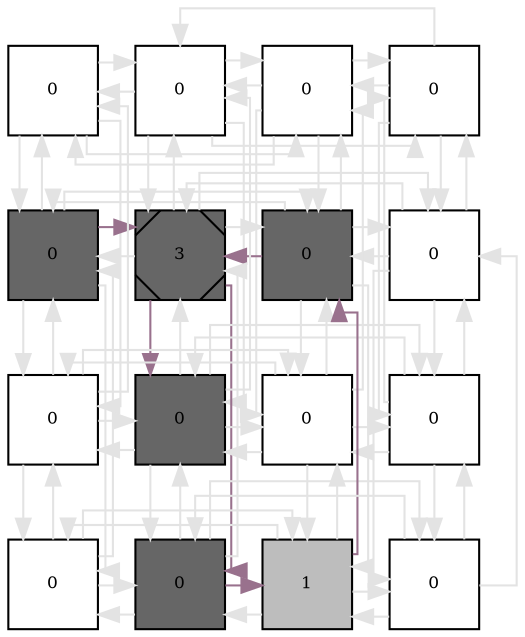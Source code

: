 digraph layout  {
rankdir=TB;
splines=ortho;
node [fixedsize=false, style=filled, width="0.6"];
edge [constraint=false];
0 [fillcolor="#FFFFFF", fontsize=8, label=0, shape=square, tooltip="name: None,\nin_degree: 4,\nout_degree: 4"];
1 [fillcolor="#FFFFFF", fontsize=8, label=0, shape=square, tooltip="name: None,\nin_degree: 5,\nout_degree: 5"];
2 [fillcolor="#FFFFFF", fontsize=8, label=0, shape=square, tooltip="name: None,\nin_degree: 5,\nout_degree: 5"];
3 [fillcolor="#FFFFFF", fontsize=8, label=0, shape=square, tooltip="name: None,\nin_degree: 4,\nout_degree: 4"];
4 [fillcolor="#666666", fontsize=8, label=0, shape=square, tooltip="name:  CcrM ,\nin_degree: 5,\nout_degree: 5"];
5 [fillcolor="#666666", fontsize=8, label=3, shape=Msquare, tooltip="name:  SciP ,\nin_degree: 6,\nout_degree: 6"];
6 [fillcolor="#666666", fontsize=8, label=0, shape=square, tooltip="name:  CtrA ,\nin_degree: 6,\nout_degree: 6"];
7 [fillcolor="#FFFFFF", fontsize=8, label=0, shape=square, tooltip="name: None,\nin_degree: 5,\nout_degree: 5"];
8 [fillcolor="#FFFFFF", fontsize=8, label=0, shape=square, tooltip="name: None,\nin_degree: 5,\nout_degree: 5"];
9 [fillcolor="#666666", fontsize=8, label=0, shape=square, tooltip="name:  DnaA ,\nin_degree: 6,\nout_degree: 6"];
10 [fillcolor="#FFFFFF", fontsize=8, label=0, shape=square, tooltip="name: None,\nin_degree: 6,\nout_degree: 6"];
11 [fillcolor="#FFFFFF", fontsize=8, label=0, shape=square, tooltip="name: None,\nin_degree: 5,\nout_degree: 5"];
12 [fillcolor="#FFFFFF", fontsize=8, label=0, shape=square, tooltip="name: None,\nin_degree: 4,\nout_degree: 4"];
13 [fillcolor="#666666", fontsize=8, label=0, shape=square, tooltip="name:  GcrA ,\nin_degree: 5,\nout_degree: 5"];
14 [fillcolor="#bdbdbd", fontsize=8, label=1, shape=square, tooltip="name: None,\nin_degree: 5,\nout_degree: 5"];
15 [fillcolor="#FFFFFF", fontsize=8, label=0, shape=square, tooltip="name: None,\nin_degree: 4,\nout_degree: 4"];
0 -> 1  [color=grey89, style="penwidth(0.1)", tooltip=" ", weight=1];
0 -> 4  [color=grey89, style="penwidth(0.1)", tooltip=" ", weight=1];
0 -> 8  [color=grey89, style="penwidth(0.1)", tooltip=" ", weight=1];
0 -> 2  [color=grey89, style="penwidth(0.1)", tooltip=" ", weight=1];
1 -> 0  [color=grey89, style="penwidth(0.1)", tooltip=" ", weight=1];
1 -> 2  [color=grey89, style="penwidth(0.1)", tooltip=" ", weight=1];
1 -> 5  [color=grey89, style="penwidth(0.1)", tooltip=" ", weight=1];
1 -> 9  [color=grey89, style="penwidth(0.1)", tooltip=" ", weight=1];
1 -> 3  [color=grey89, style="penwidth(0.1)", tooltip=" ", weight=1];
2 -> 1  [color=grey89, style="penwidth(0.1)", tooltip=" ", weight=1];
2 -> 3  [color=grey89, style="penwidth(0.1)", tooltip=" ", weight=1];
2 -> 6  [color=grey89, style="penwidth(0.1)", tooltip=" ", weight=1];
2 -> 10  [color=grey89, style="penwidth(0.1)", tooltip=" ", weight=1];
2 -> 0  [color=grey89, style="penwidth(0.1)", tooltip=" ", weight=1];
3 -> 2  [color=grey89, style="penwidth(0.1)", tooltip=" ", weight=1];
3 -> 7  [color=grey89, style="penwidth(0.1)", tooltip=" ", weight=1];
3 -> 11  [color=grey89, style="penwidth(0.1)", tooltip=" ", weight=1];
3 -> 1  [color=grey89, style="penwidth(0.1)", tooltip=" ", weight=1];
4 -> 0  [color=grey89, style="penwidth(0.1)", tooltip=" ", weight=1];
4 -> 5  [color="#99718D", style="penwidth(0.1)", tooltip="4( CcrM ) to 9( DnaA )", weight=1];
4 -> 8  [color=grey89, style="penwidth(0.1)", tooltip=" ", weight=1];
4 -> 12  [color=grey89, style="penwidth(0.1)", tooltip=" ", weight=1];
4 -> 6  [color=grey89, style="penwidth(0.1)", tooltip=" ", weight=1];
5 -> 1  [color=grey89, style="penwidth(0.1)", tooltip=" ", weight=1];
5 -> 4  [color=grey89, style="penwidth(0.1)", tooltip=" ", weight=1];
5 -> 6  [color=grey89, style="penwidth(0.1)", tooltip=" ", weight=1];
5 -> 9  [color="#99718D", style="penwidth(0.1)", tooltip="4( CcrM ) to 9( DnaA )", weight=1];
5 -> 13  [color="#99718D", style="penwidth(0.1)", tooltip="6( CtrA ) to 13( GcrA )", weight=1];
5 -> 7  [color=grey89, style="penwidth(0.1)", tooltip=" ", weight=1];
6 -> 2  [color=grey89, style="penwidth(0.1)", tooltip=" ", weight=1];
6 -> 5  [color="#99718D", style="penwidth(0.1)", tooltip="6( CtrA ) to 9( DnaA )", weight=1];
6 -> 7  [color=grey89, style="penwidth(0.1)", tooltip=" ", weight=1];
6 -> 10  [color=grey89, style="penwidth(0.1)", tooltip=" ", weight=1];
6 -> 14  [color=grey89, style="penwidth(0.1)", tooltip=" ", weight=1];
6 -> 4  [color=grey89, style="penwidth(0.1)", tooltip=" ", weight=1];
7 -> 3  [color=grey89, style="penwidth(0.1)", tooltip=" ", weight=1];
7 -> 6  [color=grey89, style="penwidth(0.1)", tooltip=" ", weight=1];
7 -> 11  [color=grey89, style="penwidth(0.1)", tooltip=" ", weight=1];
7 -> 15  [color=grey89, style="penwidth(0.1)", tooltip=" ", weight=1];
7 -> 5  [color=grey89, style="penwidth(0.1)", tooltip=" ", weight=1];
8 -> 4  [color=grey89, style="penwidth(0.1)", tooltip=" ", weight=1];
8 -> 9  [color=grey89, style="penwidth(0.1)", tooltip=" ", weight=1];
8 -> 12  [color=grey89, style="penwidth(0.1)", tooltip=" ", weight=1];
8 -> 0  [color=grey89, style="penwidth(0.1)", tooltip=" ", weight=1];
8 -> 10  [color=grey89, style="penwidth(0.1)", tooltip=" ", weight=1];
9 -> 5  [color=grey89, style="penwidth(0.1)", tooltip=" ", weight=1];
9 -> 8  [color=grey89, style="penwidth(0.1)", tooltip=" ", weight=1];
9 -> 10  [color=grey89, style="penwidth(0.1)", tooltip=" ", weight=1];
9 -> 13  [color=grey89, style="penwidth(0.1)", tooltip=" ", weight=1];
9 -> 1  [color=grey89, style="penwidth(0.1)", tooltip=" ", weight=1];
9 -> 11  [color=grey89, style="penwidth(0.1)", tooltip=" ", weight=1];
10 -> 6  [color=grey89, style="penwidth(0.1)", tooltip=" ", weight=1];
10 -> 9  [color=grey89, style="penwidth(0.1)", tooltip=" ", weight=1];
10 -> 11  [color=grey89, style="penwidth(0.1)", tooltip=" ", weight=1];
10 -> 14  [color=grey89, style="penwidth(0.1)", tooltip=" ", weight=1];
10 -> 2  [color=grey89, style="penwidth(0.1)", tooltip=" ", weight=1];
10 -> 8  [color=grey89, style="penwidth(0.1)", tooltip=" ", weight=1];
11 -> 7  [color=grey89, style="penwidth(0.1)", tooltip=" ", weight=1];
11 -> 10  [color=grey89, style="penwidth(0.1)", tooltip=" ", weight=1];
11 -> 15  [color=grey89, style="penwidth(0.1)", tooltip=" ", weight=1];
11 -> 3  [color=grey89, style="penwidth(0.1)", tooltip=" ", weight=1];
11 -> 9  [color=grey89, style="penwidth(0.1)", tooltip=" ", weight=1];
12 -> 8  [color=grey89, style="penwidth(0.1)", tooltip=" ", weight=1];
12 -> 13  [color=grey89, style="penwidth(0.1)", tooltip=" ", weight=1];
12 -> 4  [color=grey89, style="penwidth(0.1)", tooltip=" ", weight=1];
12 -> 14  [color=grey89, style="penwidth(0.1)", tooltip=" ", weight=1];
13 -> 9  [color=grey89, style="penwidth(0.1)", tooltip=" ", weight=1];
13 -> 12  [color=grey89, style="penwidth(0.1)", tooltip=" ", weight=1];
13 -> 14  [color="#99718D", style="penwidth(0.1)", tooltip="13( GcrA ) to 6( CtrA )", weight=1];
13 -> 5  [color=grey89, style="penwidth(0.1)", tooltip=" ", weight=1];
13 -> 15  [color=grey89, style="penwidth(0.1)", tooltip=" ", weight=1];
14 -> 10  [color=grey89, style="penwidth(0.1)", tooltip=" ", weight=1];
14 -> 13  [color=grey89, style="penwidth(0.1)", tooltip=" ", weight=1];
14 -> 15  [color=grey89, style="penwidth(0.1)", tooltip=" ", weight=1];
14 -> 6  [color="#99718D", style="penwidth(0.1)", tooltip="13( GcrA ) to 6( CtrA )", weight=1];
14 -> 12  [color=grey89, style="penwidth(0.1)", tooltip=" ", weight=1];
15 -> 11  [color=grey89, style="penwidth(0.1)", tooltip=" ", weight=1];
15 -> 14  [color=grey89, style="penwidth(0.1)", tooltip=" ", weight=1];
15 -> 7  [color=grey89, style="penwidth(0.1)", tooltip=" ", weight=1];
15 -> 13  [color=grey89, style="penwidth(0.1)", tooltip=" ", weight=1];
edge [constraint=true, style=invis];

0 -> 4 -> 8 -> 12;
1 -> 5 -> 9 -> 13;
2 -> 6 -> 10 -> 14;
3 -> 7 -> 11 -> 15;
rank = same {0 -> 1 -> 2 -> 3};
rank = same {4 -> 5 -> 6 -> 7};
rank = same {8 -> 9 -> 10 -> 11};
rank = same {12 -> 13 -> 14 -> 15};
}
